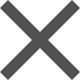 <mxfile version="14.6.13" type="device"><diagram id="T2ZxXTy9BCLLKxfgt8ei" name="Seite-1"><mxGraphModel dx="1086" dy="3304" grid="1" gridSize="10" guides="1" tooltips="1" connect="1" arrows="1" fold="1" page="1" pageScale="1" pageWidth="827" pageHeight="1169" math="0" shadow="0"><root><mxCell id="0"/><mxCell id="1" parent="0"/><mxCell id="FAS-DyxKKT_-JKuzL_k9-1" value="" style="shape=mxgraph.mockup.markup.redX;html=1;shadow=0;strokeColor=none;fillColor=#505050;" vertex="1" parent="1"><mxGeometry x="41" y="-2280" width="40" height="40" as="geometry"/></mxCell></root></mxGraphModel></diagram></mxfile>